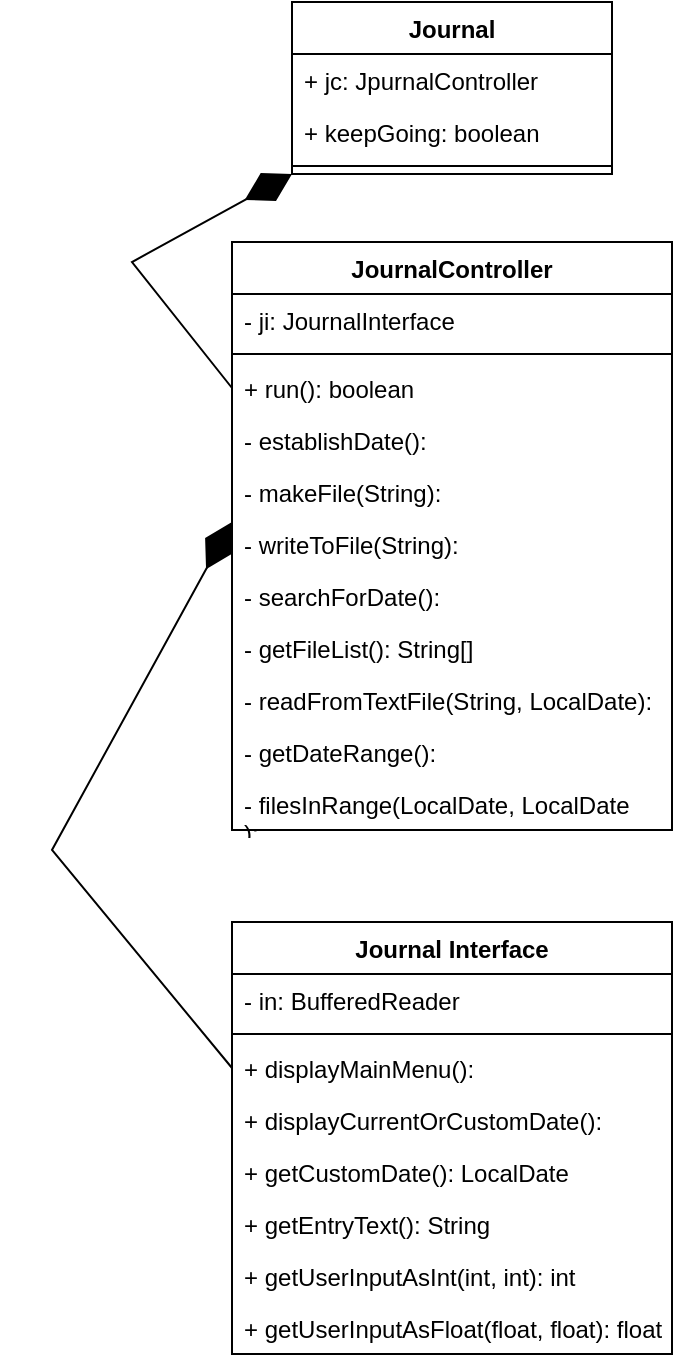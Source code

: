 <mxfile version="16.5.6" type="device"><diagram id="8HxMGCEz3jNJooSeDxOK" name="Page-1"><mxGraphModel dx="1204" dy="739" grid="1" gridSize="10" guides="1" tooltips="1" connect="1" arrows="1" fold="1" page="1" pageScale="1" pageWidth="850" pageHeight="1100" math="0" shadow="0"><root><mxCell id="0"/><mxCell id="1" parent="0"/><mxCell id="S9rvP_OaLPY1MgYdL88X-1" value="Journal" style="swimlane;fontStyle=1;align=center;verticalAlign=top;childLayout=stackLayout;horizontal=1;startSize=26;horizontalStack=0;resizeParent=1;resizeParentMax=0;resizeLast=0;collapsible=1;marginBottom=0;" vertex="1" parent="1"><mxGeometry x="110" y="40" width="160" height="86" as="geometry"/></mxCell><mxCell id="S9rvP_OaLPY1MgYdL88X-2" value="+ jc: JpurnalController" style="text;strokeColor=none;fillColor=none;align=left;verticalAlign=top;spacingLeft=4;spacingRight=4;overflow=hidden;rotatable=0;points=[[0,0.5],[1,0.5]];portConstraint=eastwest;" vertex="1" parent="S9rvP_OaLPY1MgYdL88X-1"><mxGeometry y="26" width="160" height="26" as="geometry"/></mxCell><mxCell id="S9rvP_OaLPY1MgYdL88X-13" value="+ keepGoing: boolean" style="text;strokeColor=none;fillColor=none;align=left;verticalAlign=top;spacingLeft=4;spacingRight=4;overflow=hidden;rotatable=0;points=[[0,0.5],[1,0.5]];portConstraint=eastwest;" vertex="1" parent="S9rvP_OaLPY1MgYdL88X-1"><mxGeometry y="52" width="160" height="26" as="geometry"/></mxCell><mxCell id="S9rvP_OaLPY1MgYdL88X-3" value="" style="line;strokeWidth=1;fillColor=none;align=left;verticalAlign=middle;spacingTop=-1;spacingLeft=3;spacingRight=3;rotatable=0;labelPosition=right;points=[];portConstraint=eastwest;" vertex="1" parent="S9rvP_OaLPY1MgYdL88X-1"><mxGeometry y="78" width="160" height="8" as="geometry"/></mxCell><mxCell id="S9rvP_OaLPY1MgYdL88X-5" value="JournalController" style="swimlane;fontStyle=1;align=center;verticalAlign=top;childLayout=stackLayout;horizontal=1;startSize=26;horizontalStack=0;resizeParent=1;resizeParentMax=0;resizeLast=0;collapsible=1;marginBottom=0;" vertex="1" parent="1"><mxGeometry x="80" y="160" width="220" height="294" as="geometry"/></mxCell><mxCell id="S9rvP_OaLPY1MgYdL88X-6" value="- ji: JournalInterface" style="text;strokeColor=none;fillColor=none;align=left;verticalAlign=top;spacingLeft=4;spacingRight=4;overflow=hidden;rotatable=0;points=[[0,0.5],[1,0.5]];portConstraint=eastwest;" vertex="1" parent="S9rvP_OaLPY1MgYdL88X-5"><mxGeometry y="26" width="220" height="26" as="geometry"/></mxCell><mxCell id="S9rvP_OaLPY1MgYdL88X-7" value="" style="line;strokeWidth=1;fillColor=none;align=left;verticalAlign=middle;spacingTop=-1;spacingLeft=3;spacingRight=3;rotatable=0;labelPosition=right;points=[];portConstraint=eastwest;" vertex="1" parent="S9rvP_OaLPY1MgYdL88X-5"><mxGeometry y="52" width="220" height="8" as="geometry"/></mxCell><mxCell id="S9rvP_OaLPY1MgYdL88X-8" value="+ run(): boolean" style="text;strokeColor=none;fillColor=none;align=left;verticalAlign=top;spacingLeft=4;spacingRight=4;overflow=hidden;rotatable=0;points=[[0,0.5],[1,0.5]];portConstraint=eastwest;" vertex="1" parent="S9rvP_OaLPY1MgYdL88X-5"><mxGeometry y="60" width="220" height="26" as="geometry"/></mxCell><mxCell id="S9rvP_OaLPY1MgYdL88X-15" value="- establishDate(): " style="text;strokeColor=none;fillColor=none;align=left;verticalAlign=top;spacingLeft=4;spacingRight=4;overflow=hidden;rotatable=0;points=[[0,0.5],[1,0.5]];portConstraint=eastwest;" vertex="1" parent="S9rvP_OaLPY1MgYdL88X-5"><mxGeometry y="86" width="220" height="26" as="geometry"/></mxCell><mxCell id="S9rvP_OaLPY1MgYdL88X-16" value="- makeFile(String): " style="text;strokeColor=none;fillColor=none;align=left;verticalAlign=top;spacingLeft=4;spacingRight=4;overflow=hidden;rotatable=0;points=[[0,0.5],[1,0.5]];portConstraint=eastwest;" vertex="1" parent="S9rvP_OaLPY1MgYdL88X-5"><mxGeometry y="112" width="220" height="26" as="geometry"/></mxCell><mxCell id="S9rvP_OaLPY1MgYdL88X-17" value="- writeToFile(String): " style="text;strokeColor=none;fillColor=none;align=left;verticalAlign=top;spacingLeft=4;spacingRight=4;overflow=hidden;rotatable=0;points=[[0,0.5],[1,0.5]];portConstraint=eastwest;" vertex="1" parent="S9rvP_OaLPY1MgYdL88X-5"><mxGeometry y="138" width="220" height="26" as="geometry"/></mxCell><mxCell id="S9rvP_OaLPY1MgYdL88X-18" value="- searchForDate(): " style="text;strokeColor=none;fillColor=none;align=left;verticalAlign=top;spacingLeft=4;spacingRight=4;overflow=hidden;rotatable=0;points=[[0,0.5],[1,0.5]];portConstraint=eastwest;" vertex="1" parent="S9rvP_OaLPY1MgYdL88X-5"><mxGeometry y="164" width="220" height="26" as="geometry"/></mxCell><mxCell id="S9rvP_OaLPY1MgYdL88X-19" value="- getFileList(): String[] " style="text;strokeColor=none;fillColor=none;align=left;verticalAlign=top;spacingLeft=4;spacingRight=4;overflow=hidden;rotatable=0;points=[[0,0.5],[1,0.5]];portConstraint=eastwest;" vertex="1" parent="S9rvP_OaLPY1MgYdL88X-5"><mxGeometry y="190" width="220" height="26" as="geometry"/></mxCell><mxCell id="S9rvP_OaLPY1MgYdL88X-21" value="- readFromTextFile(String, LocalDate): " style="text;strokeColor=none;fillColor=none;align=left;verticalAlign=top;spacingLeft=4;spacingRight=4;overflow=hidden;rotatable=0;points=[[0,0.5],[1,0.5]];portConstraint=eastwest;" vertex="1" parent="S9rvP_OaLPY1MgYdL88X-5"><mxGeometry y="216" width="220" height="26" as="geometry"/></mxCell><mxCell id="S9rvP_OaLPY1MgYdL88X-22" value="- getDateRange(): " style="text;strokeColor=none;fillColor=none;align=left;verticalAlign=top;spacingLeft=4;spacingRight=4;overflow=hidden;rotatable=0;points=[[0,0.5],[1,0.5]];portConstraint=eastwest;" vertex="1" parent="S9rvP_OaLPY1MgYdL88X-5"><mxGeometry y="242" width="220" height="26" as="geometry"/></mxCell><mxCell id="S9rvP_OaLPY1MgYdL88X-23" value="- filesInRange(LocalDate, LocalDate&#10;): " style="text;strokeColor=none;fillColor=none;align=left;verticalAlign=top;spacingLeft=4;spacingRight=4;overflow=hidden;rotatable=0;points=[[0,0.5],[1,0.5]];portConstraint=eastwest;" vertex="1" parent="S9rvP_OaLPY1MgYdL88X-5"><mxGeometry y="268" width="220" height="26" as="geometry"/></mxCell><mxCell id="S9rvP_OaLPY1MgYdL88X-9" value="Journal Interface" style="swimlane;fontStyle=1;align=center;verticalAlign=top;childLayout=stackLayout;horizontal=1;startSize=26;horizontalStack=0;resizeParent=1;resizeParentMax=0;resizeLast=0;collapsible=1;marginBottom=0;" vertex="1" parent="1"><mxGeometry x="80" y="500" width="220" height="216" as="geometry"/></mxCell><mxCell id="S9rvP_OaLPY1MgYdL88X-10" value="- in: BufferedReader" style="text;strokeColor=none;fillColor=none;align=left;verticalAlign=top;spacingLeft=4;spacingRight=4;overflow=hidden;rotatable=0;points=[[0,0.5],[1,0.5]];portConstraint=eastwest;" vertex="1" parent="S9rvP_OaLPY1MgYdL88X-9"><mxGeometry y="26" width="220" height="26" as="geometry"/></mxCell><mxCell id="S9rvP_OaLPY1MgYdL88X-11" value="" style="line;strokeWidth=1;fillColor=none;align=left;verticalAlign=middle;spacingTop=-1;spacingLeft=3;spacingRight=3;rotatable=0;labelPosition=right;points=[];portConstraint=eastwest;" vertex="1" parent="S9rvP_OaLPY1MgYdL88X-9"><mxGeometry y="52" width="220" height="8" as="geometry"/></mxCell><mxCell id="S9rvP_OaLPY1MgYdL88X-12" value="+ displayMainMenu(): " style="text;strokeColor=none;fillColor=none;align=left;verticalAlign=top;spacingLeft=4;spacingRight=4;overflow=hidden;rotatable=0;points=[[0,0.5],[1,0.5]];portConstraint=eastwest;" vertex="1" parent="S9rvP_OaLPY1MgYdL88X-9"><mxGeometry y="60" width="220" height="26" as="geometry"/></mxCell><mxCell id="S9rvP_OaLPY1MgYdL88X-24" value="+ displayCurrentOrCustomDate(): " style="text;strokeColor=none;fillColor=none;align=left;verticalAlign=top;spacingLeft=4;spacingRight=4;overflow=hidden;rotatable=0;points=[[0,0.5],[1,0.5]];portConstraint=eastwest;" vertex="1" parent="S9rvP_OaLPY1MgYdL88X-9"><mxGeometry y="86" width="220" height="26" as="geometry"/></mxCell><mxCell id="S9rvP_OaLPY1MgYdL88X-25" value="+ getCustomDate(): LocalDate " style="text;strokeColor=none;fillColor=none;align=left;verticalAlign=top;spacingLeft=4;spacingRight=4;overflow=hidden;rotatable=0;points=[[0,0.5],[1,0.5]];portConstraint=eastwest;" vertex="1" parent="S9rvP_OaLPY1MgYdL88X-9"><mxGeometry y="112" width="220" height="26" as="geometry"/></mxCell><mxCell id="S9rvP_OaLPY1MgYdL88X-26" value="+ getEntryText(): String " style="text;strokeColor=none;fillColor=none;align=left;verticalAlign=top;spacingLeft=4;spacingRight=4;overflow=hidden;rotatable=0;points=[[0,0.5],[1,0.5]];portConstraint=eastwest;" vertex="1" parent="S9rvP_OaLPY1MgYdL88X-9"><mxGeometry y="138" width="220" height="26" as="geometry"/></mxCell><mxCell id="S9rvP_OaLPY1MgYdL88X-27" value="+ getUserInputAsInt(int, int): int " style="text;strokeColor=none;fillColor=none;align=left;verticalAlign=top;spacingLeft=4;spacingRight=4;overflow=hidden;rotatable=0;points=[[0,0.5],[1,0.5]];portConstraint=eastwest;" vertex="1" parent="S9rvP_OaLPY1MgYdL88X-9"><mxGeometry y="164" width="220" height="26" as="geometry"/></mxCell><mxCell id="S9rvP_OaLPY1MgYdL88X-28" value="+ getUserInputAsFloat(float, float): float " style="text;strokeColor=none;fillColor=none;align=left;verticalAlign=top;spacingLeft=4;spacingRight=4;overflow=hidden;rotatable=0;points=[[0,0.5],[1,0.5]];portConstraint=eastwest;" vertex="1" parent="S9rvP_OaLPY1MgYdL88X-9"><mxGeometry y="190" width="220" height="26" as="geometry"/></mxCell><mxCell id="S9rvP_OaLPY1MgYdL88X-29" value="" style="endArrow=diamondThin;endFill=1;endSize=24;html=1;rounded=0;entryX=0;entryY=1;entryDx=0;entryDy=0;exitX=0;exitY=0.5;exitDx=0;exitDy=0;" edge="1" parent="1" source="S9rvP_OaLPY1MgYdL88X-8" target="S9rvP_OaLPY1MgYdL88X-1"><mxGeometry width="160" relative="1" as="geometry"><mxPoint x="20" y="240" as="sourcePoint"/><mxPoint x="220" y="140" as="targetPoint"/><Array as="points"><mxPoint x="30" y="170"/></Array></mxGeometry></mxCell><mxCell id="S9rvP_OaLPY1MgYdL88X-30" value="" style="endArrow=diamondThin;endFill=1;endSize=24;html=1;rounded=0;entryX=0;entryY=0.077;entryDx=0;entryDy=0;exitX=0;exitY=0.5;exitDx=0;exitDy=0;entryPerimeter=0;" edge="1" parent="1" source="S9rvP_OaLPY1MgYdL88X-12" target="S9rvP_OaLPY1MgYdL88X-17"><mxGeometry width="160" relative="1" as="geometry"><mxPoint x="40" y="527" as="sourcePoint"/><mxPoint x="70" y="420" as="targetPoint"/><Array as="points"><mxPoint x="-10" y="464"/></Array></mxGeometry></mxCell></root></mxGraphModel></diagram></mxfile>